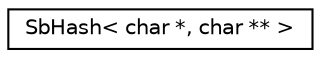 digraph "Graphical Class Hierarchy"
{
 // LATEX_PDF_SIZE
  edge [fontname="Helvetica",fontsize="10",labelfontname="Helvetica",labelfontsize="10"];
  node [fontname="Helvetica",fontsize="10",shape=record];
  rankdir="LR";
  Node0 [label="SbHash\< char *, char ** \>",height=0.2,width=0.4,color="black", fillcolor="white", style="filled",URL="$classSbHash.html",tooltip=" "];
}
